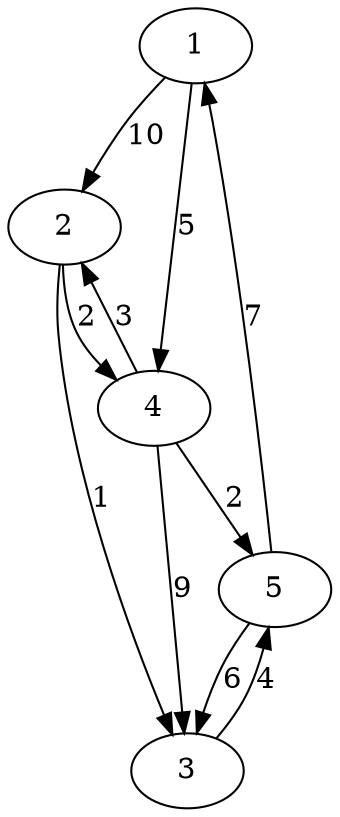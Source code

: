 digraph g {
1 -> 2 [weight=10] [label=10] 
1 -> 4 [weight=5] [label=5] 
2 -> 3 [weight=1] [label=1] 
2 -> 4 [weight=2] [label=2] 
3 -> 5 [weight=4] [label=4] 
4 -> 2 [weight=3] [label=3] 
4 -> 3 [weight=9] [label=9] 
4 -> 5 [weight=2] [label=2] 
5 -> 1 [weight=7] [label=7] 
5 -> 3 [weight=6] [label=6] 
}
